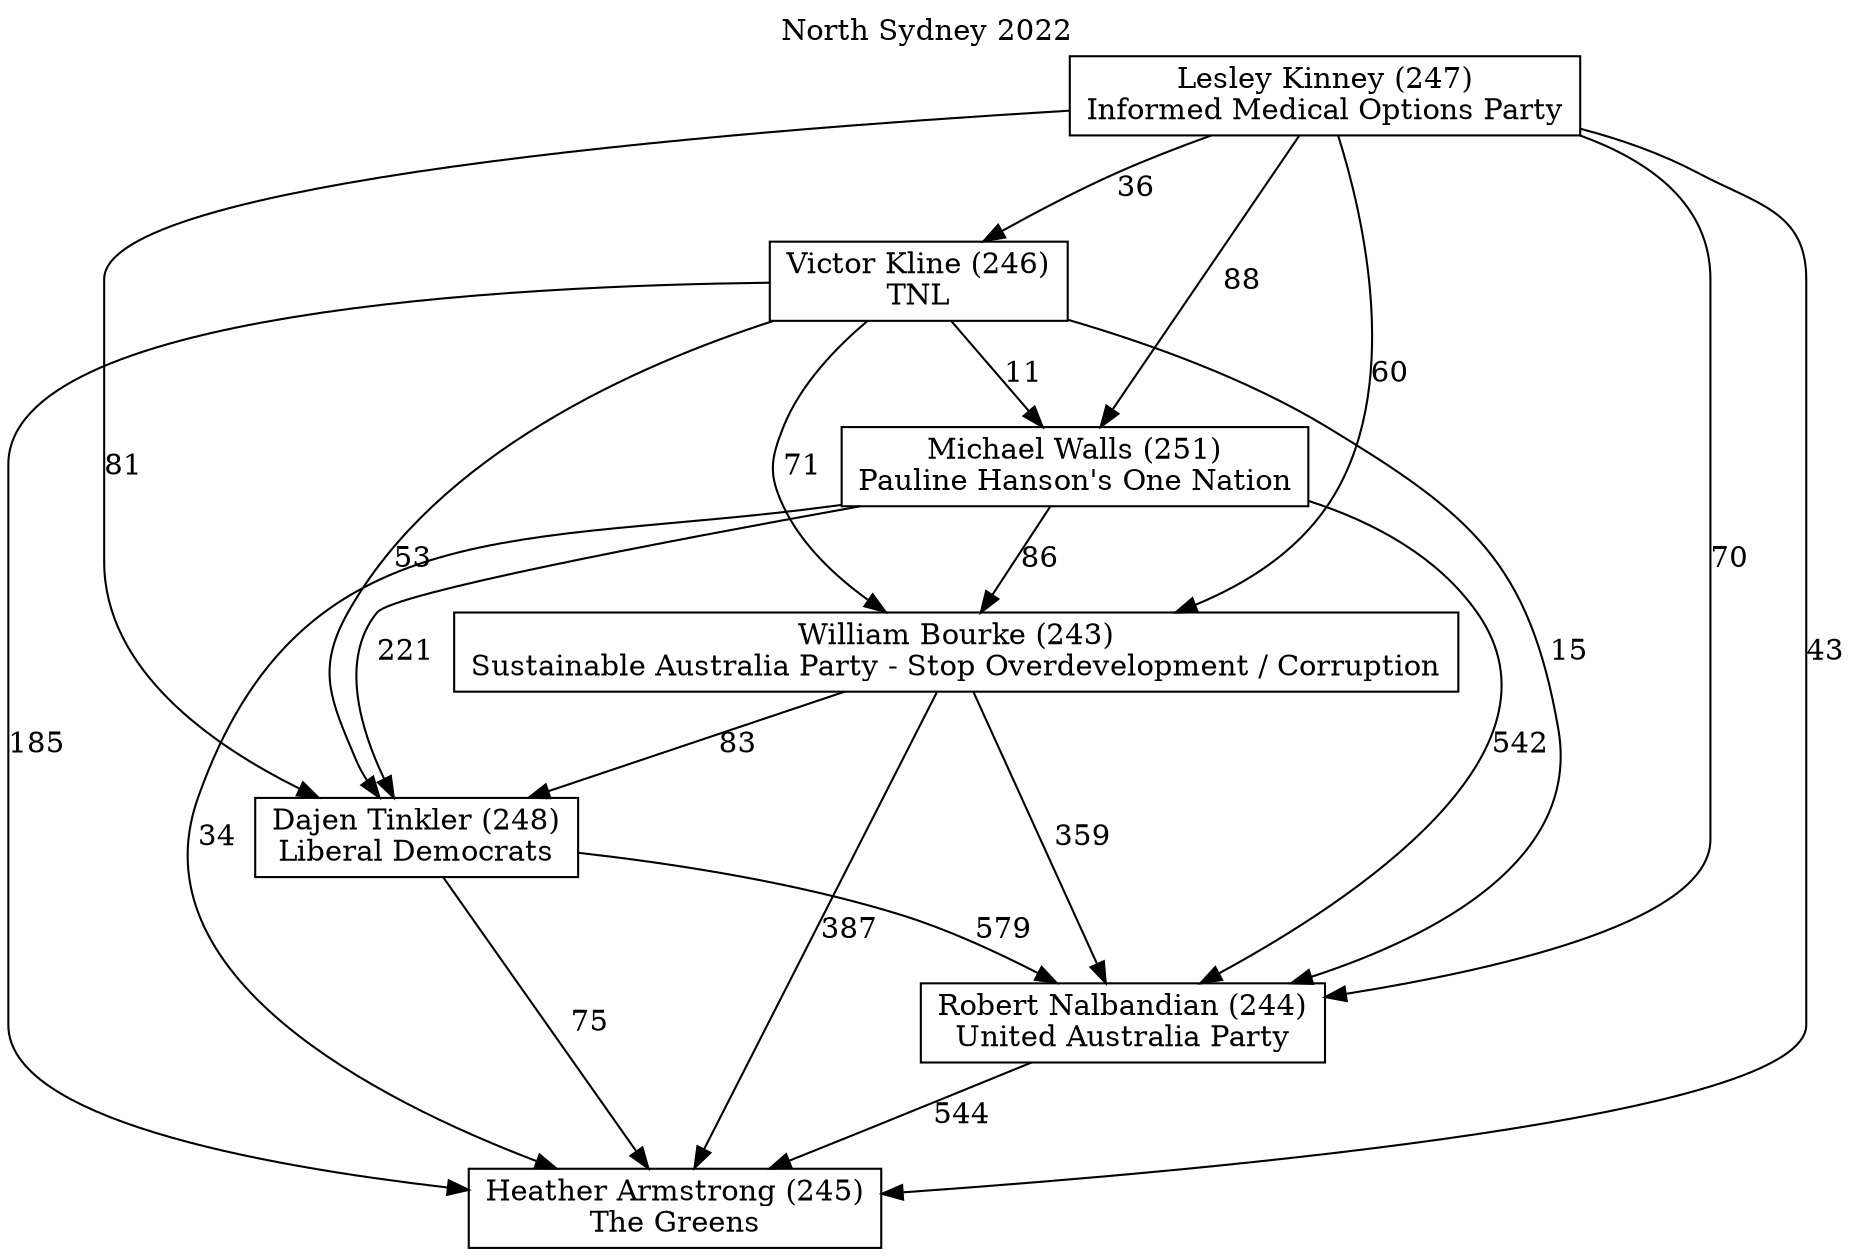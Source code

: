 // House preference flow
digraph "Heather Armstrong (245)_North Sydney_2022" {
	graph [label="North Sydney 2022" labelloc=t mclimit=10]
	node [shape=box]
	"William Bourke (243)" [label="William Bourke (243)
Sustainable Australia Party - Stop Overdevelopment / Corruption"]
	"Robert Nalbandian (244)" [label="Robert Nalbandian (244)
United Australia Party"]
	"Dajen Tinkler (248)" [label="Dajen Tinkler (248)
Liberal Democrats"]
	"Michael Walls (251)" [label="Michael Walls (251)
Pauline Hanson's One Nation"]
	"Lesley Kinney (247)" [label="Lesley Kinney (247)
Informed Medical Options Party"]
	"Heather Armstrong (245)" [label="Heather Armstrong (245)
The Greens"]
	"Victor Kline (246)" [label="Victor Kline (246)
TNL"]
	"Victor Kline (246)" -> "William Bourke (243)" [label=71]
	"Victor Kline (246)" -> "Robert Nalbandian (244)" [label=15]
	"Michael Walls (251)" -> "Robert Nalbandian (244)" [label=542]
	"William Bourke (243)" -> "Dajen Tinkler (248)" [label=83]
	"William Bourke (243)" -> "Robert Nalbandian (244)" [label=359]
	"Victor Kline (246)" -> "Dajen Tinkler (248)" [label=53]
	"Dajen Tinkler (248)" -> "Heather Armstrong (245)" [label=75]
	"Lesley Kinney (247)" -> "Victor Kline (246)" [label=36]
	"Michael Walls (251)" -> "William Bourke (243)" [label=86]
	"Lesley Kinney (247)" -> "Michael Walls (251)" [label=88]
	"Dajen Tinkler (248)" -> "Robert Nalbandian (244)" [label=579]
	"Lesley Kinney (247)" -> "Dajen Tinkler (248)" [label=81]
	"William Bourke (243)" -> "Heather Armstrong (245)" [label=387]
	"Michael Walls (251)" -> "Heather Armstrong (245)" [label=34]
	"Victor Kline (246)" -> "Heather Armstrong (245)" [label=185]
	"Lesley Kinney (247)" -> "William Bourke (243)" [label=60]
	"Lesley Kinney (247)" -> "Heather Armstrong (245)" [label=43]
	"Robert Nalbandian (244)" -> "Heather Armstrong (245)" [label=544]
	"Victor Kline (246)" -> "Michael Walls (251)" [label=11]
	"Michael Walls (251)" -> "Dajen Tinkler (248)" [label=221]
	"Lesley Kinney (247)" -> "Robert Nalbandian (244)" [label=70]
}

